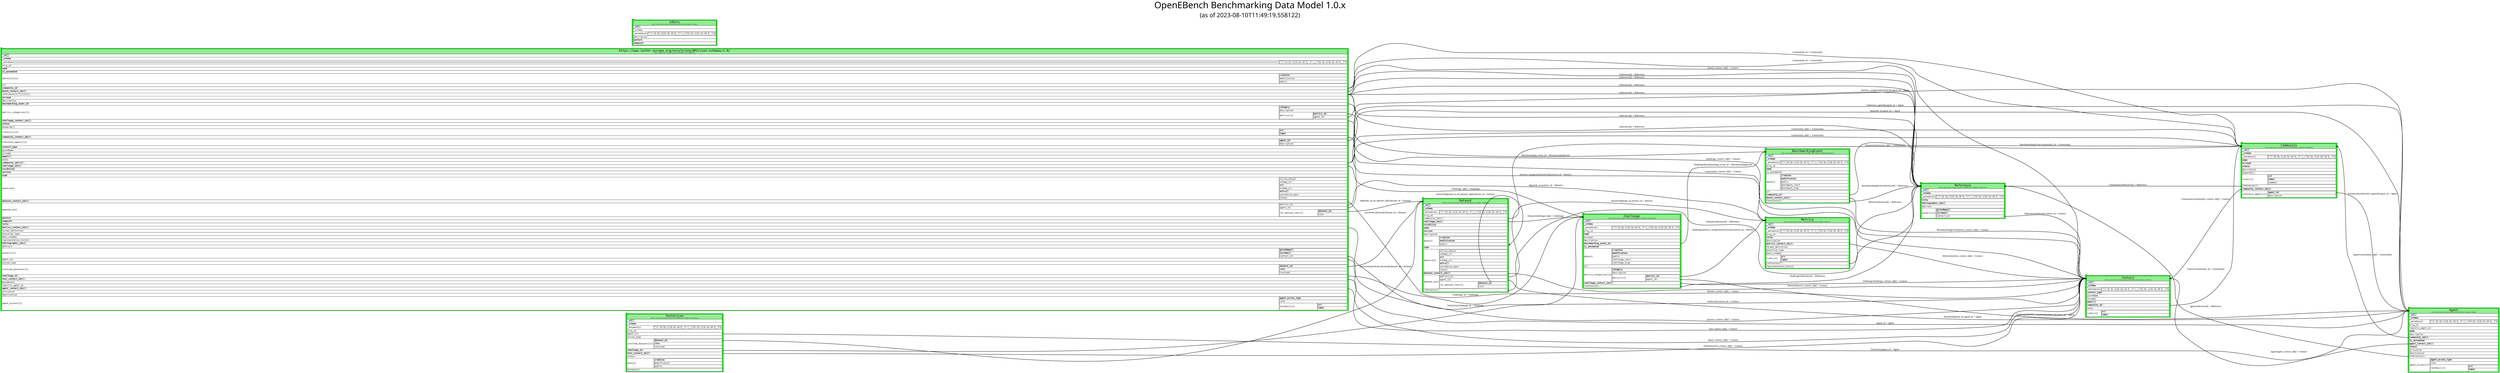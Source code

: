
digraph schemas {
	graph[ rankdir=LR, ranksep=2, fontsize=60, fontname="Sans-Serif", labelloc=t, label=< OpenEBench Benchmarking Data Model 1.0.x <br/> <font point-size="40">(as of 2023-08-10T11:49:19.558122)</font> >  ];
	node [shape=tab, style=filled, fillcolor="green"];
	edge [penwidth=2, fontname="Serif"];
	s0 [agenttip=<Bibliographic reference concept (IECHOR-EXCELERATE WP2 Benchmarking schemas)> label=<

<FONT FACE="Monospace">
<TABLE BORDER="0" CELLBORDER="1" CELLSPACING="0" BGCOLOR="white">
	<TR>
		<TD COLSPAN="2" ALIGN="CENTER" PORT="schema" BGCOLOR="lightgreen"><FONT POINT-SIZE="20">Reference</FONT><BR/><FONT POINT-SIZE="8">https://www.iechor-europe.org/excelerate/WP2/json-schemas/1.0/Reference</FONT></TD>
	</TR>
	<TR>
		<TD ALIGN="LEFT" PORT="a6526f25fbdfbb2678bba3fbc087623f3edb7400" COLSPAN="2"><B><FONT COLOR="BLUE">_id</FONT></B>🔑</TD>

	</TR>
	<TR>
		<TD ALIGN="LEFT" PORT="897345305386c908195d73766146bf456c4afa73" COLSPAN="2"><B>_schema</B></TD>

	</TR>
	<TR>

		<TD ALIGN="LEFT" PORT="f9c3cd13a7594ae0b3e7c5f757c69c929cc7935d">_metadata{}</TD>
		<TD BORDER="0"><TABLE BORDER="0" CELLBORDER="1" CELLSPACING="0">
	<TR>
		<TD ALIGN="LEFT" PORT="3145037cf1c7a0f1e063153c1edcfff754bdd957" COLSPAN="2">^(?:[A-Za-z][A-Za-z0-9_-]*:|_)?[A-Za-z][A-Za-z0-9_-]*$</TD>
	</TR>
</TABLE></TD>

	</TR>
	<TR>
		<TD ALIGN="LEFT" PORT="3c6de1b7dd91465d437ef415f94f36afc1fbc8a8" COLSPAN="2"><B>title</B></TD>

	</TR>
	<TR>
		<TD ALIGN="LEFT" PORT="bc0e6cb7503293bbf803d489cf582132e8a9ddc3" COLSPAN="2"><B>bibliographic_ids[]</B></TD>

	</TR>
	<TR>
		<TD ALIGN="LEFT" PORT="ec3ec33367ae71405e35bd1b8b9135d59e173c1a" COLSPAN="2">abstract</TD>

	</TR>
	<TR>

		<TD ALIGN="LEFT" PORT="9ed5229656b1a6f69aa66ee2f158ee85f18884e3">authors[]{}</TD>
		<TD BORDER="0"><TABLE BORDER="0" CELLBORDER="1" CELLSPACING="0">
	<TR>
		<TD ALIGN="LEFT" PORT="410af507bcaa37336cebb3d6471574f204041420" COLSPAN="2"><B>givenName[]</B></TD>

	</TR>
	<TR>
		<TD ALIGN="LEFT" PORT="0ce93177060ab21b8a97bd23434271d02b577a2a" COLSPAN="2"><B>surname[]</B></TD>

	</TR>
	<TR>
		<TD ALIGN="LEFT" PORT="9635a50c62ca20e8728abc4160594dbd11298586" COLSPAN="2"><I>contact_id</I>⎇</TD>
	</TR>
</TABLE></TD>
	</TR>
</TABLE></FONT>
>];
	s1 [agenttip=<Agent concept (IECHOR-EXCELERATE WP2 Benchmarking schemas)> label=<

<FONT FACE="Monospace">
<TABLE BORDER="0" CELLBORDER="1" CELLSPACING="0" BGCOLOR="white">
	<TR>
		<TD COLSPAN="2" ALIGN="CENTER" PORT="schema" BGCOLOR="lightgreen"><FONT POINT-SIZE="20">Agent</FONT><BR/><FONT POINT-SIZE="8">https://www.iechor-europe.org/excelerate/WP2/json-schemas/1.0/Agent</FONT></TD>
	</TR>
	<TR>
		<TD ALIGN="LEFT" PORT="a6526f25fbdfbb2678bba3fbc087623f3edb7400" COLSPAN="2"><B><FONT COLOR="BLUE">_id</FONT></B>🔑</TD>

	</TR>
	<TR>
		<TD ALIGN="LEFT" PORT="897345305386c908195d73766146bf456c4afa73" COLSPAN="2"><B>_schema</B></TD>

	</TR>
	<TR>

		<TD ALIGN="LEFT" PORT="f9c3cd13a7594ae0b3e7c5f757c69c929cc7935d">_metadata{}</TD>
		<TD BORDER="0"><TABLE BORDER="0" CELLBORDER="1" CELLSPACING="0">
	<TR>
		<TD ALIGN="LEFT" PORT="3145037cf1c7a0f1e063153c1edcfff754bdd957" COLSPAN="2">^(?:[A-Za-z][A-Za-z0-9_-]*:|_)?[A-Za-z][A-Za-z0-9_-]*$</TD>
	</TR>
</TABLE></TD>

	</TR>
	<TR>
		<TD ALIGN="LEFT" PORT="30441c468f1d2488efd5ee127d43ef666d4d9bb0" COLSPAN="2">orig_id</TD>

	</TR>
	<TR>
		<TD ALIGN="LEFT" PORT="802f9f2cf80dec7c8a7d7d2299a674888849a2c0" COLSPAN="2">registry_agent_id</TD>

	</TR>
	<TR>
		<TD ALIGN="LEFT" PORT="6ae999552a0d2dca14d62e2bc8b764d377b1dd6c" COLSPAN="2"><B>name</B></TD>

	</TR>
	<TR>
		<TD ALIGN="LEFT" PORT="cb329146a0dd0d566b0628744d67936558741ffa" COLSPAN="2">description</TD>

	</TR>
	<TR>
		<TD ALIGN="LEFT" PORT="a000d7838c58386e5ce0aa9bd1ed6e31945af038" COLSPAN="2"><B><I>community_ids[]</I></B>⎇</TD>

	</TR>
	<TR>
		<TD ALIGN="LEFT" PORT="5c61576919673ef2a5627e0a791a093d46ccc868" COLSPAN="2"><B>is_automated</B></TD>

	</TR>
	<TR>
		<TD ALIGN="LEFT" PORT="3185f78d03b48ce4999d6e2871efc649d82630ab" COLSPAN="2"><B><I>agent_contact_ids[]</I></B>⎇</TD>

	</TR>
	<TR>
		<TD ALIGN="LEFT" PORT="48a3661d846478fa991a825ebd10b78671444b5b" COLSPAN="2"><B>status</B></TD>

	</TR>
	<TR>
		<TD ALIGN="LEFT" PORT="6d183114493d1d4647e348df3e7c7aa0d05fa9db" COLSPAN="2">activation</TD>

	</TR>
	<TR>
		<TD ALIGN="LEFT" PORT="9ef4eb1e8a3ad2a645710bc45ad1d5b87d71d693" COLSPAN="2">deactivation</TD>

	</TR>
	<TR>
		<TD ALIGN="LEFT" PORT="c39a15eca335bf7d46851d0191f072729b2dc3ba" COLSPAN="2"><I>references[]</I>⎇</TD>

	</TR>
	<TR>

		<TD ALIGN="LEFT" PORT="e8d857268722de107b6ce542594561fe36ae346b">agent_access[]{}</TD>
		<TD BORDER="0"><TABLE BORDER="0" CELLBORDER="1" CELLSPACING="0">
	<TR>
		<TD ALIGN="LEFT" PORT="aee159f9553f533021d5fdaae9e397020e73bd1e" COLSPAN="2"><B>agent_access_type</B></TD>

	</TR>
	<TR>
		<TD ALIGN="LEFT" PORT="895a2ca9e60b90998e931f71cd0126ec9ee0015a" COLSPAN="2">link</TD>

	</TR>
	<TR>

		<TD ALIGN="LEFT" PORT="8671fc88acb32db4c0dee665a0eca72523ed10e2">techdocs[]{}</TD>
		<TD BORDER="0"><TABLE BORDER="0" CELLBORDER="1" CELLSPACING="0">
	<TR>
		<TD ALIGN="LEFT" PORT="bed52b4251fc52d5c91df077858205f13acce395" COLSPAN="2"><B>uri</B></TD>

	</TR>
	<TR>
		<TD ALIGN="LEFT" PORT="bb1dfbe911a8bb3e546d41b5be90ec6b8ca5d82c" COLSPAN="2"><B>label</B></TD>
	</TR>
</TABLE></TD>
	</TR>
</TABLE></TD>
	</TR>
</TABLE></FONT>
>];
	s2 [agenttip=<IECHOR-EXCELERATE WP2 Benchmarking schemas> label=<

<FONT FACE="Monospace">
<TABLE BORDER="0" CELLBORDER="1" CELLSPACING="0" BGCOLOR="white">
	<TR>
		<TD COLSPAN="2" ALIGN="CENTER" PORT="schema" BGCOLOR="lightgreen"><FONT POINT-SIZE="20">https://www.iechor-europe.org/excelerate/WP2/json-schemas/1.0/</FONT><BR/><FONT POINT-SIZE="8">https://www.iechor-europe.org/excelerate/WP2/json-schemas/1.0/</FONT></TD>
	</TR>
	<TR>
		<TD ALIGN="LEFT" PORT="a6526f25fbdfbb2678bba3fbc087623f3edb7400" COLSPAN="2"><B><FONT COLOR="BLUE">_id</FONT></B>🔑</TD>

	</TR>
	<TR>
		<TD ALIGN="LEFT" PORT="897345305386c908195d73766146bf456c4afa73" COLSPAN="2"><B>_schema</B></TD>

	</TR>
	<TR>

		<TD ALIGN="LEFT" PORT="f9c3cd13a7594ae0b3e7c5f757c69c929cc7935d">_metadata{}{}{}{}{}{}{}{}{}{}{}{}{}{}{}{}{}{}{}{}{}{}{}{}{}{}{}{}{}{}{}{}{}{}{}{}{}{}{}{}{}{}{}{}{}{}{}{}{}{}{}{}{}{}{}{}{}{}{}{}{}{}{}{}{}{}{}{}{}{}{}{}{}{}{}{}{}{}{}{}{}{}{}{}{}{}{}{}{}{}{}{}{}{}{}{}{}{}{}{}{}{}{}{}{}{}{}{}{}{}{}{}{}{}{}{}{}{}{}{}{}{}{}{}{}{}{}{}{}{}{}{}{}{}{}{}{}{}{}{}{}{}{}{}{}{}{}{}{}{}{}{}{}{}{}{}{}{}{}{}{}{}{}{}{}{}{}{}{}{}{}{}{}{}{}{}{}{}{}{}{}{}{}{}{}{}{}{}{}{}{}{}{}{}{}{}{}{}{}{}{}{}{}{}{}{}{}{}{}{}{}{}{}{}{}{}{}{}{}{}{}{}{}{}{}{}{}{}{}{}{}{}{}{}{}{}{}{}{}{}{}{}{}{}{}{}{}{}{}{}{}{}{}{}{}{}{}{}{}{}{}{}{}{}{}{}{}{}{}{}{}{}{}{}{}{}{}{}{}{}{}{}{}{}{}{}{}{}{}{}{}{}{}{}{}{}{}{}{}{}{}{}{}{}{}{}{}{}{}{}{}{}{}{}{}{}{}{}{}{}{}{}{}{}{}{}{}{}{}{}{}{}{}{}{}{}{}{}{}{}{}{}{}{}{}{}{}{}{}{}{}{}{}{}{}{}{}{}{}{}{}{}{}{}{}{}{}{}{}{}{}{}{}{}{}{}{}{}{}{}{}{}{}{}{}{}{}{}{}{}{}{}{}{}{}{}{}{}{}{}{}{}{}{}{}{}{}{}{}{}{}{}{}{}{}{}{}{}{}{}{}{}{}{}{}{}{}{}{}{}{}{}{}{}{}{}{}{}{}{}{}{}{}{}{}{}{}{}{}{}{}{}{}{}{}{}{}{}{}{}{}{}{}{}{}{}{}{}{}{}{}{}{}{}{}{}{}{}{}{}{}{}{}{}{}{}{}{}{}{}{}{}{}{}{}{}{}{}{}{}{}{}{}{}{}{}{}{}{}{}{}{}</TD>
		<TD BORDER="0"><TABLE BORDER="0" CELLBORDER="1" CELLSPACING="0">
	<TR>
		<TD ALIGN="LEFT" PORT="3145037cf1c7a0f1e063153c1edcfff754bdd957" COLSPAN="2">^(?:[A-Za-z][A-Za-z0-9_-]*:|_)?[A-Za-z][A-Za-z0-9_-]*$</TD>
	</TR>
</TABLE></TD>

	</TR>
	<TR>
		<TD ALIGN="LEFT" PORT="30441c468f1d2488efd5ee127d43ef666d4d9bb0" COLSPAN="2">orig_id</TD>

	</TR>
	<TR>
		<TD ALIGN="LEFT" PORT="6ae999552a0d2dca14d62e2bc8b764d377b1dd6c" COLSPAN="2"><B>name</B></TD>

	</TR>
	<TR>
		<TD ALIGN="LEFT" PORT="5c61576919673ef2a5627e0a791a093d46ccc868" COLSPAN="2"><B>is_automated</B></TD>

	</TR>
	<TR>

		<TD ALIGN="LEFT" PORT="c09a2565eb3e551d0b33b3f5111b7fd0b90263f4">dates{}{}{}{}</TD>
		<TD BORDER="0"><TABLE BORDER="0" CELLBORDER="1" CELLSPACING="0">
	<TR>
		<TD ALIGN="LEFT" PORT="9b2aac80fdd03e80812740a9017e10253aee4315" COLSPAN="2"><B>creation</B></TD>

	</TR>
	<TR>
		<TD ALIGN="LEFT" PORT="a273fcca90b9effb5bf6a680e3cc8fdd024e5b14" COLSPAN="2">modification</TD>

	</TR>
	<TR>
		<TD ALIGN="LEFT" PORT="bf8ff3c4a7e587f7ff90b6421810365bf58a078f" COLSPAN="2">public</TD>
	</TR>
</TABLE></TD>

	</TR>
	<TR>
		<TD ALIGN="LEFT" PORT="81736358b1645103ae83247b10c5f82af641ddfc" COLSPAN="2">url</TD>

	</TR>
	<TR>
		<TD ALIGN="LEFT" PORT="cae794115a383328e8923de41938846f4279e1cc" COLSPAN="2"><B><I>community_id</I></B>⎇</TD>

	</TR>
	<TR>
		<TD ALIGN="LEFT" PORT="0655626703bafeed898fc0f98c5ffa8aa4150469" COLSPAN="2"><B><I>bench_contact_ids[]</I></B>⎇</TD>

	</TR>
	<TR>
		<TD ALIGN="LEFT" PORT="c39a15eca335bf7d46851d0191f072729b2dc3ba" COLSPAN="2"><I>references[][][][][][]</I>⎇</TD>

	</TR>
	<TR>
		<TD ALIGN="LEFT" PORT="18b1ec962b2619762af0ec0fed21b2a539c0a2ad" COLSPAN="2"><B>acronym</B></TD>

	</TR>
	<TR>
		<TD ALIGN="LEFT" PORT="cb329146a0dd0d566b0628744d67936558741ffa" COLSPAN="2">description</TD>

	</TR>
	<TR>
		<TD ALIGN="LEFT" PORT="dc1123c31cff7870d735084397d1fd206cb0b4d8" COLSPAN="2"><B><I>benchmarking_event_id</I></B>⎇</TD>

	</TR>
	<TR>

		<TD ALIGN="LEFT" PORT="f9587cccacee2ddbc9c34ec9e5bf5ba5cdcbc7e1">metrics_categories[]{}</TD>
		<TD BORDER="0"><TABLE BORDER="0" CELLBORDER="1" CELLSPACING="0">
	<TR>
		<TD ALIGN="LEFT" PORT="ffd293af49e630776a2ffa043a6aabf7fd6f0c20" COLSPAN="2"><B>category</B></TD>

	</TR>
	<TR>
		<TD ALIGN="LEFT" PORT="d634bb0aca79b6e403dcf3febcc6ab6bc745e77e" COLSPAN="2">description</TD>

	</TR>
	<TR>

		<TD ALIGN="LEFT" PORT="a9454e6d7857f8c51f1be5f5b9c85df06382e801">metrics[]{}</TD>
		<TD BORDER="0"><TABLE BORDER="0" CELLBORDER="1" CELLSPACING="0">
	<TR>
		<TD ALIGN="LEFT" PORT="299a1c8f68372ddbdf7fd6771a6cf17462a2d216" COLSPAN="2"><B><I>metrics_id</I></B>⎇</TD>

	</TR>
	<TR>
		<TD ALIGN="LEFT" PORT="859f89ce6eef8a513ee2b567c9201e5e0a9272e1" COLSPAN="2"><I>agent_id</I>⎇</TD>
	</TR>
</TABLE></TD>
	</TR>
</TABLE></TD>

	</TR>
	<TR>
		<TD ALIGN="LEFT" PORT="b2b98dccf2ef52a52282130b38d891a9ae046965" COLSPAN="2"><B><I>challenge_contact_ids[]</I></B>⎇</TD>

	</TR>
	<TR>
		<TD ALIGN="LEFT" PORT="48a3661d846478fa991a825ebd10b78671444b5b" COLSPAN="2"><B>status</B></TD>

	</TR>
	<TR>
		<TD ALIGN="LEFT" PORT="e7a192d252351f64694d9a66ffeda6a1ed5d8869" COLSPAN="2">keywords[]</TD>

	</TR>
	<TR>

		<TD ALIGN="LEFT" PORT="76e907d22e6b4cd156a7680ff8dc2c10ed546ec0">links[][][]{}</TD>
		<TD BORDER="0"><TABLE BORDER="0" CELLBORDER="1" CELLSPACING="0">
	<TR>
		<TD ALIGN="LEFT" PORT="14a00c6ca3af63c1956875e601d78b382b865b4b" COLSPAN="2"><B>uri</B></TD>

	</TR>
	<TR>
		<TD ALIGN="LEFT" PORT="28a92bc708df9017bf774eeafecf6829f78e0509" COLSPAN="2"><B>label</B></TD>
	</TR>
</TABLE></TD>

	</TR>
	<TR>
		<TD ALIGN="LEFT" PORT="82e1f1f38a95723175f781e2e388d68de536caa8" COLSPAN="2"><B><I>community_contact_ids[]</I></B>⎇</TD>

	</TR>
	<TR>

		<TD ALIGN="LEFT" PORT="967540a250ee3d44e8f2b71630e6e357cc8d4721">reference_agents[]{}</TD>
		<TD BORDER="0"><TABLE BORDER="0" CELLBORDER="1" CELLSPACING="0">
	<TR>
		<TD ALIGN="LEFT" PORT="7fb8e6aa319208c147f18cccfa71c0fce40b895f" COLSPAN="2"><B><I>agent_id</I></B>⎇</TD>

	</TR>
	<TR>
		<TD ALIGN="LEFT" PORT="7820dd16bc30a14050bafc0d10b3a255cd132e87" COLSPAN="2">description</TD>
	</TR>
</TABLE></TD>

	</TR>
	<TR>
		<TD ALIGN="LEFT" PORT="5fd8dc11e0ec4b57364aaa0a6c40d5a26322baf8" COLSPAN="2"><B>contact_type</B></TD>

	</TR>
	<TR>
		<TD ALIGN="LEFT" PORT="527029febeff65eb5aa60dab1eb1d2cc6fc2beb9" COLSPAN="2">givenName</TD>

	</TR>
	<TR>
		<TD ALIGN="LEFT" PORT="81854c97713138b21edcb12d27c81e7aa99d57b2" COLSPAN="2">surname</TD>

	</TR>
	<TR>
		<TD ALIGN="LEFT" PORT="0b15bf6fa1e5bdabc9fde97a14bee63a5d5e62f6" COLSPAN="2"><B>email[]</B></TD>

	</TR>
	<TR>
		<TD ALIGN="LEFT" PORT="3add7b9612102f2a7dbe4ed4fe886e07e847c24d" COLSPAN="2">notes</TD>

	</TR>
	<TR>
		<TD ALIGN="LEFT" PORT="a000d7838c58386e5ce0aa9bd1ed6e31945af038" COLSPAN="2"><B><I>community_ids[][]</I></B>⎇</TD>

	</TR>
	<TR>
		<TD ALIGN="LEFT" PORT="c71e19113ad60db1f60739e65eb2e50b33abbace" COLSPAN="2"><B><I>challenge_ids[]</I></B>⎇</TD>

	</TR>
	<TR>
		<TD ALIGN="LEFT" PORT="70ef4adb6243a8757f5ac77a5cae9a726f406b98" COLSPAN="2"><B>visibility</B></TD>

	</TR>
	<TR>
		<TD ALIGN="LEFT" PORT="c692273deb2772da307ffe37041fef77bf4baa97" COLSPAN="2"><B>version</B></TD>

	</TR>
	<TR>
		<TD ALIGN="LEFT" PORT="d0a3e7f81a9885e99049d1cae0336d269d5e47a9" COLSPAN="2"><B>type</B></TD>

	</TR>
	<TR>

		<TD ALIGN="LEFT" PORT="2cb44ee1a4b3493ed71ae3b58f9e62d3c5c3cea6">datalink{}</TD>
		<TD BORDER="0"><TABLE BORDER="0" CELLBORDER="1" CELLSPACING="0">
	<TR>
		<TD ALIGN="LEFT" PORT="17d8fa01fd707251aa77a84c0e79193ff3fc48a8" COLSPAN="2">inline_data{}</TD>

	</TR>
	<TR>
		<TD ALIGN="LEFT" PORT="454d68ea19acc5bff74dd59d1b8a65cdf177bb0b" COLSPAN="2">schema_url</TD>

	</TR>
	<TR>
		<TD ALIGN="LEFT" PORT="d17799ce381bd89a46bd88c246e2b01bc386e117" COLSPAN="2"><B>uri</B></TD>

	</TR>
	<TR>
		<TD ALIGN="LEFT" PORT="f68906a67f9d91e0b94a9ccf62a3910c86bbf983" COLSPAN="2">schema_uri</TD>

	</TR>
	<TR>
		<TD ALIGN="LEFT" PORT="3dc0d86d737cc3d5e9c73927c66cac37749c8d6d" COLSPAN="2"><B>attrs[]</B></TD>

	</TR>
	<TR>
		<TD ALIGN="LEFT" PORT="a9ab224c9b1041ee051ef28913a91f237c495de1" COLSPAN="2">validation_date</TD>

	</TR>
	<TR>
		<TD ALIGN="LEFT" PORT="26e3506186b82989b3b2ff962d47671b045c0694" COLSPAN="2">status</TD>
	</TR>
</TABLE></TD>

	</TR>
	<TR>
		<TD ALIGN="LEFT" PORT="8b432edbbabc899fd0876bd36b7a73e9ec64a259" COLSPAN="2"><B><I>dataset_contact_ids[]</I></B>⎇</TD>

	</TR>
	<TR>

		<TD ALIGN="LEFT" PORT="0cb4f09a238f2a12115366c6de3f3a20d777cc6c">depends_on{}</TD>
		<TD BORDER="0"><TABLE BORDER="0" CELLBORDER="1" CELLSPACING="0">
	<TR>
		<TD ALIGN="LEFT" PORT="8a3e7ca7c2ed848734f80584b6ee62dc2b2bea55" COLSPAN="2"><I>metrics_id</I>⎇</TD>

	</TR>
	<TR>
		<TD ALIGN="LEFT" PORT="17e6cf4775729bf7dc0194921b0bb931400b2b28" COLSPAN="2"><I>agent_id</I>⎇</TD>

	</TR>
	<TR>

		<TD ALIGN="LEFT" PORT="4c0bb05a2c9a75e6e9c6cfe50118b7dc266a042c">rel_dataset_ids[]{}</TD>
		<TD BORDER="0"><TABLE BORDER="0" CELLBORDER="1" CELLSPACING="0">
	<TR>
		<TD ALIGN="LEFT" PORT="6cf5d36b3e1d9f63cfb89f7f2e63933d27ffbc21" COLSPAN="2"><B><I>dataset_id</I></B>⎇</TD>

	</TR>
	<TR>
		<TD ALIGN="LEFT" PORT="f259d888cf0cd2cae7d180777354c6e0399ae25b" COLSPAN="2">role</TD>
	</TR>
</TABLE></TD>
	</TR>
</TABLE></TD>

	</TR>
	<TR>
		<TD ALIGN="LEFT" PORT="91cc2e927b3bfb1d4477b744f7c70221ddb86ef1" COLSPAN="2"><B>pattern</B></TD>

	</TR>
	<TR>
		<TD ALIGN="LEFT" PORT="e13fe41b5c330dd923da91992ed0cedb7e30960f" COLSPAN="2"><B>endpoint</B></TD>

	</TR>
	<TR>
		<TD ALIGN="LEFT" PORT="3c6de1b7dd91465d437ef415f94f36afc1fbc8a8" COLSPAN="2"><B>title</B></TD>

	</TR>
	<TR>
		<TD ALIGN="LEFT" PORT="fdc4dabd062fc123464af2b8a1cb25aef1b341e2" COLSPAN="2"><B><I>metrics_contact_ids[]</I></B>⎇</TD>

	</TR>
	<TR>
		<TD ALIGN="LEFT" PORT="14bcc98c6a93ea880229b6c152855b8054de2301" COLSPAN="2">formal_definition</TD>

	</TR>
	<TR>
		<TD ALIGN="LEFT" PORT="9b2f75435ad18ec644b766411951bce8a734ee00" COLSPAN="2">execution_type</TD>

	</TR>
	<TR>
		<TD ALIGN="LEFT" PORT="5ee99406c06fcf0cadcf08c327a34be6cc24e53b" COLSPAN="2">data_schemas</TD>

	</TR>
	<TR>
		<TD ALIGN="LEFT" PORT="55d1bf45c8de9ee16f3a3199935c017c6781f420" COLSPAN="2">representation_hints{}</TD>

	</TR>
	<TR>
		<TD ALIGN="LEFT" PORT="bc0e6cb7503293bbf803d489cf582132e8a9ddc3" COLSPAN="2"><B>bibliographic_ids[]</B></TD>

	</TR>
	<TR>
		<TD ALIGN="LEFT" PORT="ec3ec33367ae71405e35bd1b8b9135d59e173c1a" COLSPAN="2">abstract</TD>

	</TR>
	<TR>

		<TD ALIGN="LEFT" PORT="9ed5229656b1a6f69aa66ee2f158ee85f18884e3">authors[]{}</TD>
		<TD BORDER="0"><TABLE BORDER="0" CELLBORDER="1" CELLSPACING="0">
	<TR>
		<TD ALIGN="LEFT" PORT="410af507bcaa37336cebb3d6471574f204041420" COLSPAN="2"><B>givenName[]</B></TD>

	</TR>
	<TR>
		<TD ALIGN="LEFT" PORT="0ce93177060ab21b8a97bd23434271d02b577a2a" COLSPAN="2"><B>surname[]</B></TD>

	</TR>
	<TR>
		<TD ALIGN="LEFT" PORT="9635a50c62ca20e8728abc4160594dbd11298586" COLSPAN="2"><I>contact_id</I>⎇</TD>
	</TR>
</TABLE></TD>

	</TR>
	<TR>
		<TD ALIGN="LEFT" PORT="3bf5b1016a384916073184f99b79e30358e17b70" COLSPAN="2"><I>agent_id</I>⎇</TD>

	</TR>
	<TR>
		<TD ALIGN="LEFT" PORT="11db75ea5697b4c806aedc073928a98e8dff594c" COLSPAN="2">action_type</TD>

	</TR>
	<TR>

		<TD ALIGN="LEFT" PORT="40ae789c4550f9b85e680d7427d955c7b07a2640">involved_datasets[]{}</TD>
		<TD BORDER="0"><TABLE BORDER="0" CELLBORDER="1" CELLSPACING="0">
	<TR>
		<TD ALIGN="LEFT" PORT="f4efc1aa77f68666528083fa796defcaad240e80" COLSPAN="2"><B><I>dataset_id</I></B>⎇</TD>

	</TR>
	<TR>
		<TD ALIGN="LEFT" PORT="a99108dd53cbbd93ea1483bd71065daa763ad3f7" COLSPAN="2"><B>role</B></TD>

	</TR>
	<TR>
		<TD ALIGN="LEFT" PORT="857de86cfac68053cf270ccea1c444bf5a21ab25" COLSPAN="2">received</TD>
	</TR>
</TABLE></TD>

	</TR>
	<TR>
		<TD ALIGN="LEFT" PORT="5f31455ad09ea6a836a06871b7ac59e8ea30cacd" COLSPAN="2"><B><I>challenge_id</I></B>⎇</TD>

	</TR>
	<TR>
		<TD ALIGN="LEFT" PORT="d92969e34debec47c6d4cf68a9207a242e093722" COLSPAN="2"><B><I>test_contact_ids[]</I></B>⎇</TD>

	</TR>
	<TR>
		<TD ALIGN="LEFT" PORT="4c24b2612e94e2ae622e54397663f2b7bf0a2e17" COLSPAN="2">metadata{}</TD>

	</TR>
	<TR>
		<TD ALIGN="LEFT" PORT="802f9f2cf80dec7c8a7d7d2299a674888849a2c0" COLSPAN="2">registry_agent_id</TD>

	</TR>
	<TR>
		<TD ALIGN="LEFT" PORT="3185f78d03b48ce4999d6e2871efc649d82630ab" COLSPAN="2"><B><I>agent_contact_ids[]</I></B>⎇</TD>

	</TR>
	<TR>
		<TD ALIGN="LEFT" PORT="6d183114493d1d4647e348df3e7c7aa0d05fa9db" COLSPAN="2">activation</TD>

	</TR>
	<TR>
		<TD ALIGN="LEFT" PORT="9ef4eb1e8a3ad2a645710bc45ad1d5b87d71d693" COLSPAN="2">deactivation</TD>

	</TR>
	<TR>

		<TD ALIGN="LEFT" PORT="e8d857268722de107b6ce542594561fe36ae346b">agent_access[]{}</TD>
		<TD BORDER="0"><TABLE BORDER="0" CELLBORDER="1" CELLSPACING="0">
	<TR>
		<TD ALIGN="LEFT" PORT="aee159f9553f533021d5fdaae9e397020e73bd1e" COLSPAN="2"><B>agent_access_type</B></TD>

	</TR>
	<TR>
		<TD ALIGN="LEFT" PORT="895a2ca9e60b90998e931f71cd0126ec9ee0015a" COLSPAN="2">link</TD>

	</TR>
	<TR>

		<TD ALIGN="LEFT" PORT="8671fc88acb32db4c0dee665a0eca72523ed10e2">techdocs[]{}</TD>
		<TD BORDER="0"><TABLE BORDER="0" CELLBORDER="1" CELLSPACING="0">
	<TR>
		<TD ALIGN="LEFT" PORT="bed52b4251fc52d5c91df077858205f13acce395" COLSPAN="2"><B>uri</B></TD>

	</TR>
	<TR>
		<TD ALIGN="LEFT" PORT="bb1dfbe911a8bb3e546d41b5be90ec6b8ca5d82c" COLSPAN="2"><B>label</B></TD>
	</TR>
</TABLE></TD>
	</TR>
</TABLE></TD>
	</TR>
</TABLE></FONT>
>];
	s3 [agenttip=<Benchmarking Event concept (IECHOR-EXCELERATE WP2 Benchmarking schemas)> label=<

<FONT FACE="Monospace">
<TABLE BORDER="0" CELLBORDER="1" CELLSPACING="0" BGCOLOR="white">
	<TR>
		<TD COLSPAN="2" ALIGN="CENTER" PORT="schema" BGCOLOR="lightgreen"><FONT POINT-SIZE="20">BenchmarkingEvent</FONT><BR/><FONT POINT-SIZE="8">https://www.iechor-europe.org/excelerate/WP2/json-schemas/1.0/BenchmarkingEvent</FONT></TD>
	</TR>
	<TR>
		<TD ALIGN="LEFT" PORT="a6526f25fbdfbb2678bba3fbc087623f3edb7400" COLSPAN="2"><B><FONT COLOR="BLUE">_id</FONT></B>🔑</TD>

	</TR>
	<TR>
		<TD ALIGN="LEFT" PORT="897345305386c908195d73766146bf456c4afa73" COLSPAN="2"><B>_schema</B></TD>

	</TR>
	<TR>

		<TD ALIGN="LEFT" PORT="f9c3cd13a7594ae0b3e7c5f757c69c929cc7935d">_metadata{}</TD>
		<TD BORDER="0"><TABLE BORDER="0" CELLBORDER="1" CELLSPACING="0">
	<TR>
		<TD ALIGN="LEFT" PORT="3145037cf1c7a0f1e063153c1edcfff754bdd957" COLSPAN="2">^(?:[A-Za-z][A-Za-z0-9_-]*:|_)?[A-Za-z][A-Za-z0-9_-]*$</TD>
	</TR>
</TABLE></TD>

	</TR>
	<TR>
		<TD ALIGN="LEFT" PORT="30441c468f1d2488efd5ee127d43ef666d4d9bb0" COLSPAN="2">orig_id</TD>

	</TR>
	<TR>
		<TD ALIGN="LEFT" PORT="6ae999552a0d2dca14d62e2bc8b764d377b1dd6c" COLSPAN="2"><B>name</B></TD>

	</TR>
	<TR>
		<TD ALIGN="LEFT" PORT="5c61576919673ef2a5627e0a791a093d46ccc868" COLSPAN="2">is_automated</TD>

	</TR>
	<TR>

		<TD ALIGN="LEFT" PORT="c09a2565eb3e551d0b33b3f5111b7fd0b90263f4">dates{}</TD>
		<TD BORDER="0"><TABLE BORDER="0" CELLBORDER="1" CELLSPACING="0">
	<TR>
		<TD ALIGN="LEFT" PORT="9b2aac80fdd03e80812740a9017e10253aee4315" COLSPAN="2"><B>creation</B></TD>

	</TR>
	<TR>
		<TD ALIGN="LEFT" PORT="a273fcca90b9effb5bf6a680e3cc8fdd024e5b14" COLSPAN="2"><B>modification</B></TD>

	</TR>
	<TR>
		<TD ALIGN="LEFT" PORT="bf8ff3c4a7e587f7ff90b6421810365bf58a078f" COLSPAN="2">public</TD>

	</TR>
	<TR>
		<TD ALIGN="LEFT" PORT="b985f91d6392f1b3ef6b1f0916bac5b75bce0614" COLSPAN="2">benchmark_start</TD>

	</TR>
	<TR>
		<TD ALIGN="LEFT" PORT="5824848603476c8a8b5bd57acf8bd5fa156b38bc" COLSPAN="2">benchmark_stop</TD>
	</TR>
</TABLE></TD>

	</TR>
	<TR>
		<TD ALIGN="LEFT" PORT="81736358b1645103ae83247b10c5f82af641ddfc" COLSPAN="2">url</TD>

	</TR>
	<TR>
		<TD ALIGN="LEFT" PORT="cae794115a383328e8923de41938846f4279e1cc" COLSPAN="2"><B><I>community_id</I></B>⎇</TD>

	</TR>
	<TR>
		<TD ALIGN="LEFT" PORT="0655626703bafeed898fc0f98c5ffa8aa4150469" COLSPAN="2"><B><I>bench_contact_ids[]</I></B>⎇</TD>

	</TR>
	<TR>
		<TD ALIGN="LEFT" PORT="c39a15eca335bf7d46851d0191f072729b2dc3ba" COLSPAN="2"><I>references[]</I>⎇</TD>
	</TR>
</TABLE></FONT>
>];
	s4 [agenttip=<Challenge concept (IECHOR-EXCELERATE WP2 Benchmarking schemas)> label=<

<FONT FACE="Monospace">
<TABLE BORDER="0" CELLBORDER="1" CELLSPACING="0" BGCOLOR="white">
	<TR>
		<TD COLSPAN="2" ALIGN="CENTER" PORT="schema" BGCOLOR="lightgreen"><FONT POINT-SIZE="20">Challenge</FONT><BR/><FONT POINT-SIZE="8">https://www.iechor-europe.org/excelerate/WP2/json-schemas/1.0/Challenge</FONT></TD>
	</TR>
	<TR>
		<TD ALIGN="LEFT" PORT="a6526f25fbdfbb2678bba3fbc087623f3edb7400" COLSPAN="2"><B><FONT COLOR="BLUE">_id</FONT></B>🔑</TD>

	</TR>
	<TR>
		<TD ALIGN="LEFT" PORT="897345305386c908195d73766146bf456c4afa73" COLSPAN="2"><B>_schema</B></TD>

	</TR>
	<TR>

		<TD ALIGN="LEFT" PORT="f9c3cd13a7594ae0b3e7c5f757c69c929cc7935d">_metadata{}</TD>
		<TD BORDER="0"><TABLE BORDER="0" CELLBORDER="1" CELLSPACING="0">
	<TR>
		<TD ALIGN="LEFT" PORT="3145037cf1c7a0f1e063153c1edcfff754bdd957" COLSPAN="2">^(?:[A-Za-z][A-Za-z0-9_-]*:|_)?[A-Za-z][A-Za-z0-9_-]*$</TD>
	</TR>
</TABLE></TD>

	</TR>
	<TR>
		<TD ALIGN="LEFT" PORT="30441c468f1d2488efd5ee127d43ef666d4d9bb0" COLSPAN="2">orig_id</TD>

	</TR>
	<TR>
		<TD ALIGN="LEFT" PORT="6ae999552a0d2dca14d62e2bc8b764d377b1dd6c" COLSPAN="2"><B>name</B></TD>

	</TR>
	<TR>
		<TD ALIGN="LEFT" PORT="18b1ec962b2619762af0ec0fed21b2a539c0a2ad" COLSPAN="2">acronym</TD>

	</TR>
	<TR>
		<TD ALIGN="LEFT" PORT="cb329146a0dd0d566b0628744d67936558741ffa" COLSPAN="2">description</TD>

	</TR>
	<TR>
		<TD ALIGN="LEFT" PORT="dc1123c31cff7870d735084397d1fd206cb0b4d8" COLSPAN="2"><B><I>benchmarking_event_id</I></B>⎇</TD>

	</TR>
	<TR>
		<TD ALIGN="LEFT" PORT="5c61576919673ef2a5627e0a791a093d46ccc868" COLSPAN="2"><B>is_automated</B></TD>

	</TR>
	<TR>

		<TD ALIGN="LEFT" PORT="c09a2565eb3e551d0b33b3f5111b7fd0b90263f4">dates{}</TD>
		<TD BORDER="0"><TABLE BORDER="0" CELLBORDER="1" CELLSPACING="0">
	<TR>
		<TD ALIGN="LEFT" PORT="9b2aac80fdd03e80812740a9017e10253aee4315" COLSPAN="2"><B>creation</B></TD>

	</TR>
	<TR>
		<TD ALIGN="LEFT" PORT="a273fcca90b9effb5bf6a680e3cc8fdd024e5b14" COLSPAN="2"><B>modification</B></TD>

	</TR>
	<TR>
		<TD ALIGN="LEFT" PORT="bf8ff3c4a7e587f7ff90b6421810365bf58a078f" COLSPAN="2">public</TD>

	</TR>
	<TR>
		<TD ALIGN="LEFT" PORT="69fd642c95ac4342bfbcbb67d99f1db99ea5453b" COLSPAN="2">challenge_start</TD>

	</TR>
	<TR>
		<TD ALIGN="LEFT" PORT="4d1bd588f2256adc0e8892a08ebf876d071aabb6" COLSPAN="2">challenge_stop</TD>
	</TR>
</TABLE></TD>

	</TR>
	<TR>
		<TD ALIGN="LEFT" PORT="81736358b1645103ae83247b10c5f82af641ddfc" COLSPAN="2">url</TD>

	</TR>
	<TR>

		<TD ALIGN="LEFT" PORT="f9587cccacee2ddbc9c34ec9e5bf5ba5cdcbc7e1">metrics_categories[]{}</TD>
		<TD BORDER="0"><TABLE BORDER="0" CELLBORDER="1" CELLSPACING="0">
	<TR>
		<TD ALIGN="LEFT" PORT="ffd293af49e630776a2ffa043a6aabf7fd6f0c20" COLSPAN="2"><B>category</B></TD>

	</TR>
	<TR>
		<TD ALIGN="LEFT" PORT="d634bb0aca79b6e403dcf3febcc6ab6bc745e77e" COLSPAN="2">description</TD>

	</TR>
	<TR>

		<TD ALIGN="LEFT" PORT="a9454e6d7857f8c51f1be5f5b9c85df06382e801">metrics[]{}</TD>
		<TD BORDER="0"><TABLE BORDER="0" CELLBORDER="1" CELLSPACING="0">
	<TR>
		<TD ALIGN="LEFT" PORT="299a1c8f68372ddbdf7fd6771a6cf17462a2d216" COLSPAN="2"><B><I>metrics_id</I></B>⎇</TD>

	</TR>
	<TR>
		<TD ALIGN="LEFT" PORT="859f89ce6eef8a513ee2b567c9201e5e0a9272e1" COLSPAN="2"><I>agent_id</I>⎇</TD>
	</TR>
</TABLE></TD>
	</TR>
</TABLE></TD>

	</TR>
	<TR>
		<TD ALIGN="LEFT" PORT="b2b98dccf2ef52a52282130b38d891a9ae046965" COLSPAN="2"><B><I>challenge_contact_ids[]</I></B>⎇</TD>

	</TR>
	<TR>
		<TD ALIGN="LEFT" PORT="c39a15eca335bf7d46851d0191f072729b2dc3ba" COLSPAN="2"><I>references[]</I>⎇</TD>
	</TR>
</TABLE></FONT>
>];
	s5 [agenttip=<Community concept (IECHOR-EXCELERATE WP2 Benchmarking schemas)> label=<

<FONT FACE="Monospace">
<TABLE BORDER="0" CELLBORDER="1" CELLSPACING="0" BGCOLOR="white">
	<TR>
		<TD COLSPAN="2" ALIGN="CENTER" PORT="schema" BGCOLOR="lightgreen"><FONT POINT-SIZE="20">Community</FONT><BR/><FONT POINT-SIZE="8">https://www.iechor-europe.org/excelerate/WP2/json-schemas/1.0/Community</FONT></TD>
	</TR>
	<TR>
		<TD ALIGN="LEFT" PORT="a6526f25fbdfbb2678bba3fbc087623f3edb7400" COLSPAN="2"><B><FONT COLOR="BLUE">_id</FONT></B>🔑</TD>

	</TR>
	<TR>
		<TD ALIGN="LEFT" PORT="897345305386c908195d73766146bf456c4afa73" COLSPAN="2"><B>_schema</B></TD>

	</TR>
	<TR>

		<TD ALIGN="LEFT" PORT="f9c3cd13a7594ae0b3e7c5f757c69c929cc7935d">_metadata{}</TD>
		<TD BORDER="0"><TABLE BORDER="0" CELLBORDER="1" CELLSPACING="0">
	<TR>
		<TD ALIGN="LEFT" PORT="3145037cf1c7a0f1e063153c1edcfff754bdd957" COLSPAN="2">^(?:[A-Za-z][A-Za-z0-9_-]*:|_)?[A-Za-z][A-Za-z0-9_-]*$</TD>
	</TR>
</TABLE></TD>

	</TR>
	<TR>
		<TD ALIGN="LEFT" PORT="6ae999552a0d2dca14d62e2bc8b764d377b1dd6c" COLSPAN="2"><B>name</B></TD>

	</TR>
	<TR>
		<TD ALIGN="LEFT" PORT="18b1ec962b2619762af0ec0fed21b2a539c0a2ad" COLSPAN="2"><B>acronym</B></TD>

	</TR>
	<TR>
		<TD ALIGN="LEFT" PORT="48a3661d846478fa991a825ebd10b78671444b5b" COLSPAN="2"><B>status</B></TD>

	</TR>
	<TR>
		<TD ALIGN="LEFT" PORT="cb329146a0dd0d566b0628744d67936558741ffa" COLSPAN="2">description</TD>

	</TR>
	<TR>
		<TD ALIGN="LEFT" PORT="e7a192d252351f64694d9a66ffeda6a1ed5d8869" COLSPAN="2">keywords[]</TD>

	</TR>
	<TR>

		<TD ALIGN="LEFT" PORT="76e907d22e6b4cd156a7680ff8dc2c10ed546ec0">links[]{}</TD>
		<TD BORDER="0"><TABLE BORDER="0" CELLBORDER="1" CELLSPACING="0">
	<TR>
		<TD ALIGN="LEFT" PORT="14a00c6ca3af63c1956875e601d78b382b865b4b" COLSPAN="2"><B>uri</B></TD>

	</TR>
	<TR>
		<TD ALIGN="LEFT" PORT="28a92bc708df9017bf774eeafecf6829f78e0509" COLSPAN="2"><B>label</B></TD>

	</TR>
	<TR>
		<TD ALIGN="LEFT" PORT="3fbe026d736e62987cbc9300bfcfe3af67ed0fa9" COLSPAN="2">comment</TD>
	</TR>
</TABLE></TD>

	</TR>
	<TR>
		<TD ALIGN="LEFT" PORT="c39a15eca335bf7d46851d0191f072729b2dc3ba" COLSPAN="2"><I>references[]</I>⎇</TD>

	</TR>
	<TR>
		<TD ALIGN="LEFT" PORT="82e1f1f38a95723175f781e2e388d68de536caa8" COLSPAN="2"><B><I>community_contact_ids[]</I></B>⎇</TD>

	</TR>
	<TR>

		<TD ALIGN="LEFT" PORT="967540a250ee3d44e8f2b71630e6e357cc8d4721">reference_agents[]{}</TD>
		<TD BORDER="0"><TABLE BORDER="0" CELLBORDER="1" CELLSPACING="0">
	<TR>
		<TD ALIGN="LEFT" PORT="7fb8e6aa319208c147f18cccfa71c0fce40b895f" COLSPAN="2"><B><I>agent_id</I></B>⎇</TD>

	</TR>
	<TR>
		<TD ALIGN="LEFT" PORT="7820dd16bc30a14050bafc0d10b3a255cd132e87" COLSPAN="2">description</TD>
	</TR>
</TABLE></TD>
	</TR>
</TABLE></FONT>
>];
	s6 [agenttip=<Contact concept (IECHOR-EXCELERATE WP2 Benchmarking schemas)> label=<

<FONT FACE="Monospace">
<TABLE BORDER="0" CELLBORDER="1" CELLSPACING="0" BGCOLOR="white">
	<TR>
		<TD COLSPAN="2" ALIGN="CENTER" PORT="schema" BGCOLOR="lightgreen"><FONT POINT-SIZE="20">Contact</FONT><BR/><FONT POINT-SIZE="8">https://www.iechor-europe.org/excelerate/WP2/json-schemas/1.0/Contact</FONT></TD>
	</TR>
	<TR>
		<TD ALIGN="LEFT" PORT="a6526f25fbdfbb2678bba3fbc087623f3edb7400" COLSPAN="2"><B><FONT COLOR="BLUE">_id</FONT></B>🔑</TD>

	</TR>
	<TR>
		<TD ALIGN="LEFT" PORT="897345305386c908195d73766146bf456c4afa73" COLSPAN="2"><B>_schema</B></TD>

	</TR>
	<TR>

		<TD ALIGN="LEFT" PORT="f9c3cd13a7594ae0b3e7c5f757c69c929cc7935d">_metadata{}</TD>
		<TD BORDER="0"><TABLE BORDER="0" CELLBORDER="1" CELLSPACING="0">
	<TR>
		<TD ALIGN="LEFT" PORT="3145037cf1c7a0f1e063153c1edcfff754bdd957" COLSPAN="2">^(?:[A-Za-z][A-Za-z0-9_-]*:|_)?[A-Za-z][A-Za-z0-9_-]*$</TD>
	</TR>
</TABLE></TD>

	</TR>
	<TR>
		<TD ALIGN="LEFT" PORT="5fd8dc11e0ec4b57364aaa0a6c40d5a26322baf8" COLSPAN="2"><B>contact_type</B></TD>

	</TR>
	<TR>
		<TD ALIGN="LEFT" PORT="527029febeff65eb5aa60dab1eb1d2cc6fc2beb9" COLSPAN="2">givenName</TD>

	</TR>
	<TR>
		<TD ALIGN="LEFT" PORT="81854c97713138b21edcb12d27c81e7aa99d57b2" COLSPAN="2">surname</TD>

	</TR>
	<TR>
		<TD ALIGN="LEFT" PORT="0b15bf6fa1e5bdabc9fde97a14bee63a5d5e62f6" COLSPAN="2"><B>email[]</B></TD>

	</TR>
	<TR>
		<TD ALIGN="LEFT" PORT="cae794115a383328e8923de41938846f4279e1cc" COLSPAN="2"><B><I>community_id</I></B>⎇</TD>

	</TR>
	<TR>
		<TD ALIGN="LEFT" PORT="3add7b9612102f2a7dbe4ed4fe886e07e847c24d" COLSPAN="2">notes</TD>

	</TR>
	<TR>

		<TD ALIGN="LEFT" PORT="76e907d22e6b4cd156a7680ff8dc2c10ed546ec0">links[]{}</TD>
		<TD BORDER="0"><TABLE BORDER="0" CELLBORDER="1" CELLSPACING="0">
	<TR>
		<TD ALIGN="LEFT" PORT="14a00c6ca3af63c1956875e601d78b382b865b4b" COLSPAN="2"><B>uri</B></TD>

	</TR>
	<TR>
		<TD ALIGN="LEFT" PORT="28a92bc708df9017bf774eeafecf6829f78e0509" COLSPAN="2"><B>label</B></TD>
	</TR>
</TABLE></TD>
	</TR>
</TABLE></FONT>
>];
	s7 [agenttip=<Metrics concept (IECHOR-EXCELERATE WP2 Benchmarking schemas)> label=<

<FONT FACE="Monospace">
<TABLE BORDER="0" CELLBORDER="1" CELLSPACING="0" BGCOLOR="white">
	<TR>
		<TD COLSPAN="2" ALIGN="CENTER" PORT="schema" BGCOLOR="lightgreen"><FONT POINT-SIZE="20">Metrics</FONT><BR/><FONT POINT-SIZE="8">https://www.iechor-europe.org/excelerate/WP2/json-schemas/1.0/Metrics</FONT></TD>
	</TR>
	<TR>
		<TD ALIGN="LEFT" PORT="a6526f25fbdfbb2678bba3fbc087623f3edb7400" COLSPAN="2"><B><FONT COLOR="BLUE">_id</FONT></B>🔑</TD>

	</TR>
	<TR>
		<TD ALIGN="LEFT" PORT="897345305386c908195d73766146bf456c4afa73" COLSPAN="2"><B>_schema</B></TD>

	</TR>
	<TR>

		<TD ALIGN="LEFT" PORT="f9c3cd13a7594ae0b3e7c5f757c69c929cc7935d">_metadata{}</TD>
		<TD BORDER="0"><TABLE BORDER="0" CELLBORDER="1" CELLSPACING="0">
	<TR>
		<TD ALIGN="LEFT" PORT="3145037cf1c7a0f1e063153c1edcfff754bdd957" COLSPAN="2">^(?:[A-Za-z][A-Za-z0-9_-]*:|_)?[A-Za-z][A-Za-z0-9_-]*$</TD>
	</TR>
</TABLE></TD>

	</TR>
	<TR>
		<TD ALIGN="LEFT" PORT="30441c468f1d2488efd5ee127d43ef666d4d9bb0" COLSPAN="2">orig_id</TD>

	</TR>
	<TR>
		<TD ALIGN="LEFT" PORT="3c6de1b7dd91465d437ef415f94f36afc1fbc8a8" COLSPAN="2"><B>title</B></TD>

	</TR>
	<TR>
		<TD ALIGN="LEFT" PORT="cb329146a0dd0d566b0628744d67936558741ffa" COLSPAN="2">description</TD>

	</TR>
	<TR>
		<TD ALIGN="LEFT" PORT="fdc4dabd062fc123464af2b8a1cb25aef1b341e2" COLSPAN="2"><B><I>metrics_contact_ids[]</I></B>⎇</TD>

	</TR>
	<TR>
		<TD ALIGN="LEFT" PORT="14bcc98c6a93ea880229b6c152855b8054de2301" COLSPAN="2">formal_definition</TD>

	</TR>
	<TR>
		<TD ALIGN="LEFT" PORT="9b2f75435ad18ec644b766411951bce8a734ee00" COLSPAN="2">execution_type</TD>

	</TR>
	<TR>
		<TD ALIGN="LEFT" PORT="5ee99406c06fcf0cadcf08c327a34be6cc24e53b" COLSPAN="2">data_schemas</TD>

	</TR>
	<TR>

		<TD ALIGN="LEFT" PORT="76e907d22e6b4cd156a7680ff8dc2c10ed546ec0">links[]{}</TD>
		<TD BORDER="0"><TABLE BORDER="0" CELLBORDER="1" CELLSPACING="0">
	<TR>
		<TD ALIGN="LEFT" PORT="14a00c6ca3af63c1956875e601d78b382b865b4b" COLSPAN="2"><B>uri</B></TD>

	</TR>
	<TR>
		<TD ALIGN="LEFT" PORT="28a92bc708df9017bf774eeafecf6829f78e0509" COLSPAN="2"><B>label</B></TD>
	</TR>
</TABLE></TD>

	</TR>
	<TR>
		<TD ALIGN="LEFT" PORT="c39a15eca335bf7d46851d0191f072729b2dc3ba" COLSPAN="2"><I>references[]</I>⎇</TD>

	</TR>
	<TR>
		<TD ALIGN="LEFT" PORT="55d1bf45c8de9ee16f3a3199935c017c6781f420" COLSPAN="2">representation_hints{}</TD>
	</TR>
</TABLE></FONT>
>];
	s8 [agenttip=<Test Action concept (IECHOR-EXCELERATE WP2 Benchmarking schemas)> label=<

<FONT FACE="Monospace">
<TABLE BORDER="0" CELLBORDER="1" CELLSPACING="0" BGCOLOR="white">
	<TR>
		<TD COLSPAN="2" ALIGN="CENTER" PORT="schema" BGCOLOR="lightgreen"><FONT POINT-SIZE="20">TestAction</FONT><BR/><FONT POINT-SIZE="8">https://www.iechor-europe.org/excelerate/WP2/json-schemas/1.0/TestAction</FONT></TD>
	</TR>
	<TR>
		<TD ALIGN="LEFT" PORT="a6526f25fbdfbb2678bba3fbc087623f3edb7400" COLSPAN="2"><B><FONT COLOR="BLUE">_id</FONT></B>🔑</TD>

	</TR>
	<TR>
		<TD ALIGN="LEFT" PORT="897345305386c908195d73766146bf456c4afa73" COLSPAN="2"><B>_schema</B></TD>

	</TR>
	<TR>

		<TD ALIGN="LEFT" PORT="f9c3cd13a7594ae0b3e7c5f757c69c929cc7935d">_metadata{}</TD>
		<TD BORDER="0"><TABLE BORDER="0" CELLBORDER="1" CELLSPACING="0">
	<TR>
		<TD ALIGN="LEFT" PORT="3145037cf1c7a0f1e063153c1edcfff754bdd957" COLSPAN="2">^(?:[A-Za-z][A-Za-z0-9_-]*:|_)?[A-Za-z][A-Za-z0-9_-]*$</TD>
	</TR>
</TABLE></TD>

	</TR>
	<TR>
		<TD ALIGN="LEFT" PORT="30441c468f1d2488efd5ee127d43ef666d4d9bb0" COLSPAN="2">orig_id</TD>

	</TR>
	<TR>
		<TD ALIGN="LEFT" PORT="3bf5b1016a384916073184f99b79e30358e17b70" COLSPAN="2"><I>agent_id</I>⎇</TD>

	</TR>
	<TR>
		<TD ALIGN="LEFT" PORT="11db75ea5697b4c806aedc073928a98e8dff594c" COLSPAN="2">action_type</TD>

	</TR>
	<TR>

		<TD ALIGN="LEFT" PORT="40ae789c4550f9b85e680d7427d955c7b07a2640">involved_datasets[]{}</TD>
		<TD BORDER="0"><TABLE BORDER="0" CELLBORDER="1" CELLSPACING="0">
	<TR>
		<TD ALIGN="LEFT" PORT="f4efc1aa77f68666528083fa796defcaad240e80" COLSPAN="2"><B><I>dataset_id</I></B>⎇</TD>

	</TR>
	<TR>
		<TD ALIGN="LEFT" PORT="a99108dd53cbbd93ea1483bd71065daa763ad3f7" COLSPAN="2"><B>role</B></TD>

	</TR>
	<TR>
		<TD ALIGN="LEFT" PORT="857de86cfac68053cf270ccea1c444bf5a21ab25" COLSPAN="2">received</TD>
	</TR>
</TABLE></TD>

	</TR>
	<TR>
		<TD ALIGN="LEFT" PORT="5f31455ad09ea6a836a06871b7ac59e8ea30cacd" COLSPAN="2"><B><I>challenge_id</I></B>⎇</TD>

	</TR>
	<TR>
		<TD ALIGN="LEFT" PORT="d92969e34debec47c6d4cf68a9207a242e093722" COLSPAN="2"><B><I>test_contact_ids[]</I></B>⎇</TD>

	</TR>
	<TR>
		<TD ALIGN="LEFT" PORT="48a3661d846478fa991a825ebd10b78671444b5b" COLSPAN="2">status</TD>

	</TR>
	<TR>

		<TD ALIGN="LEFT" PORT="c09a2565eb3e551d0b33b3f5111b7fd0b90263f4">dates{}</TD>
		<TD BORDER="0"><TABLE BORDER="0" CELLBORDER="1" CELLSPACING="0">
	<TR>
		<TD ALIGN="LEFT" PORT="9b2aac80fdd03e80812740a9017e10253aee4315" COLSPAN="2"><B>creation</B></TD>

	</TR>
	<TR>
		<TD ALIGN="LEFT" PORT="a273fcca90b9effb5bf6a680e3cc8fdd024e5b14" COLSPAN="2">modification</TD>

	</TR>
	<TR>
		<TD ALIGN="LEFT" PORT="bf8ff3c4a7e587f7ff90b6421810365bf58a078f" COLSPAN="2">public</TD>
	</TR>
</TABLE></TD>

	</TR>
	<TR>
		<TD ALIGN="LEFT" PORT="4c24b2612e94e2ae622e54397663f2b7bf0a2e17" COLSPAN="2">metadata{}</TD>
	</TR>
</TABLE></FONT>
>];
	s9 [agenttip=<Simple Namespace resolver for CURIE ids> label=<

<FONT FACE="Monospace">
<TABLE BORDER="0" CELLBORDER="1" CELLSPACING="0" BGCOLOR="white">
	<TR>
		<TD COLSPAN="2" ALIGN="CENTER" PORT="schema" BGCOLOR="lightgreen"><FONT POINT-SIZE="20">idSolv</FONT><BR/><FONT POINT-SIZE="8">https://www.iechor-europe.org/excelerate/WP2/json-schemas/1.0/idSolv</FONT></TD>
	</TR>
	<TR>
		<TD ALIGN="LEFT" PORT="a6526f25fbdfbb2678bba3fbc087623f3edb7400" COLSPAN="2"><B><FONT COLOR="BLUE">_id</FONT></B>🔑</TD>

	</TR>
	<TR>
		<TD ALIGN="LEFT" PORT="897345305386c908195d73766146bf456c4afa73" COLSPAN="2">_schema</TD>

	</TR>
	<TR>

		<TD ALIGN="LEFT" PORT="f9c3cd13a7594ae0b3e7c5f757c69c929cc7935d">_metadata{}</TD>
		<TD BORDER="0"><TABLE BORDER="0" CELLBORDER="1" CELLSPACING="0">
	<TR>
		<TD ALIGN="LEFT" PORT="3145037cf1c7a0f1e063153c1edcfff754bdd957" COLSPAN="2">^(?:[A-Za-z][A-Za-z0-9_-]*:|_)?[A-Za-z][A-Za-z0-9_-]*$</TD>
	</TR>
</TABLE></TD>

	</TR>
	<TR>
		<TD ALIGN="LEFT" PORT="cb329146a0dd0d566b0628744d67936558741ffa" COLSPAN="2">description</TD>

	</TR>
	<TR>
		<TD ALIGN="LEFT" PORT="91cc2e927b3bfb1d4477b744f7c70221ddb86ef1" COLSPAN="2"><B>pattern</B></TD>

	</TR>
	<TR>
		<TD ALIGN="LEFT" PORT="e13fe41b5c330dd923da91992ed0cedb7e30960f" COLSPAN="2"><B>endpoint</B></TD>
	</TR>
</TABLE></FONT>
>];
	s10 [agenttip=<Dataset concept (IECHOR-EXCELERATE WP2 Benchmarking schemas)> label=<

<FONT FACE="Monospace">
<TABLE BORDER="0" CELLBORDER="1" CELLSPACING="0" BGCOLOR="white">
	<TR>
		<TD COLSPAN="2" ALIGN="CENTER" PORT="schema" BGCOLOR="lightgreen"><FONT POINT-SIZE="20">Dataset</FONT><BR/><FONT POINT-SIZE="8">https://www.iechor-europe.org/excelerate/WP2/json-schemas/1.0/Dataset</FONT></TD>
	</TR>
	<TR>
		<TD ALIGN="LEFT" PORT="a6526f25fbdfbb2678bba3fbc087623f3edb7400" COLSPAN="2"><B><FONT COLOR="BLUE">_id</FONT></B>🔑</TD>

	</TR>
	<TR>
		<TD ALIGN="LEFT" PORT="897345305386c908195d73766146bf456c4afa73" COLSPAN="2"><B>_schema</B></TD>

	</TR>
	<TR>

		<TD ALIGN="LEFT" PORT="f9c3cd13a7594ae0b3e7c5f757c69c929cc7935d">_metadata{}</TD>
		<TD BORDER="0"><TABLE BORDER="0" CELLBORDER="1" CELLSPACING="0">
	<TR>
		<TD ALIGN="LEFT" PORT="3145037cf1c7a0f1e063153c1edcfff754bdd957" COLSPAN="2">^(?:[A-Za-z][A-Za-z0-9_-]*:|_)?[A-Za-z][A-Za-z0-9_-]*$</TD>
	</TR>
</TABLE></TD>

	</TR>
	<TR>
		<TD ALIGN="LEFT" PORT="30441c468f1d2488efd5ee127d43ef666d4d9bb0" COLSPAN="2">orig_id</TD>

	</TR>
	<TR>
		<TD ALIGN="LEFT" PORT="a000d7838c58386e5ce0aa9bd1ed6e31945af038" COLSPAN="2"><I>community_ids[]</I>⎇</TD>

	</TR>
	<TR>
		<TD ALIGN="LEFT" PORT="c71e19113ad60db1f60739e65eb2e50b33abbace" COLSPAN="2"><B><I>challenge_ids[]</I></B>⎇</TD>

	</TR>
	<TR>
		<TD ALIGN="LEFT" PORT="70ef4adb6243a8757f5ac77a5cae9a726f406b98" COLSPAN="2"><B>visibility</B></TD>

	</TR>
	<TR>
		<TD ALIGN="LEFT" PORT="6ae999552a0d2dca14d62e2bc8b764d377b1dd6c" COLSPAN="2"><B>name</B></TD>

	</TR>
	<TR>
		<TD ALIGN="LEFT" PORT="c692273deb2772da307ffe37041fef77bf4baa97" COLSPAN="2"><B>version</B></TD>

	</TR>
	<TR>
		<TD ALIGN="LEFT" PORT="cb329146a0dd0d566b0628744d67936558741ffa" COLSPAN="2">description</TD>

	</TR>
	<TR>

		<TD ALIGN="LEFT" PORT="c09a2565eb3e551d0b33b3f5111b7fd0b90263f4">dates{}</TD>
		<TD BORDER="0"><TABLE BORDER="0" CELLBORDER="1" CELLSPACING="0">
	<TR>
		<TD ALIGN="LEFT" PORT="9b2aac80fdd03e80812740a9017e10253aee4315" COLSPAN="2"><B>creation</B></TD>

	</TR>
	<TR>
		<TD ALIGN="LEFT" PORT="a273fcca90b9effb5bf6a680e3cc8fdd024e5b14" COLSPAN="2"><B>modification</B></TD>

	</TR>
	<TR>
		<TD ALIGN="LEFT" PORT="bf8ff3c4a7e587f7ff90b6421810365bf58a078f" COLSPAN="2">public</TD>
	</TR>
</TABLE></TD>

	</TR>
	<TR>
		<TD ALIGN="LEFT" PORT="d0a3e7f81a9885e99049d1cae0336d269d5e47a9" COLSPAN="2"><B>type</B></TD>

	</TR>
	<TR>

		<TD ALIGN="LEFT" PORT="2cb44ee1a4b3493ed71ae3b58f9e62d3c5c3cea6">datalink{}</TD>
		<TD BORDER="0"><TABLE BORDER="0" CELLBORDER="1" CELLSPACING="0">
	<TR>
		<TD ALIGN="LEFT" PORT="17d8fa01fd707251aa77a84c0e79193ff3fc48a8" COLSPAN="2">inline_data{}</TD>

	</TR>
	<TR>
		<TD ALIGN="LEFT" PORT="454d68ea19acc5bff74dd59d1b8a65cdf177bb0b" COLSPAN="2">schema_url</TD>

	</TR>
	<TR>
		<TD ALIGN="LEFT" PORT="d17799ce381bd89a46bd88c246e2b01bc386e117" COLSPAN="2"><B>uri</B></TD>

	</TR>
	<TR>
		<TD ALIGN="LEFT" PORT="f68906a67f9d91e0b94a9ccf62a3910c86bbf983" COLSPAN="2">schema_uri</TD>

	</TR>
	<TR>
		<TD ALIGN="LEFT" PORT="3dc0d86d737cc3d5e9c73927c66cac37749c8d6d" COLSPAN="2"><B>attrs[]</B></TD>

	</TR>
	<TR>
		<TD ALIGN="LEFT" PORT="a9ab224c9b1041ee051ef28913a91f237c495de1" COLSPAN="2">validation_date</TD>

	</TR>
	<TR>
		<TD ALIGN="LEFT" PORT="26e3506186b82989b3b2ff962d47671b045c0694" COLSPAN="2">status</TD>
	</TR>
</TABLE></TD>

	</TR>
	<TR>
		<TD ALIGN="LEFT" PORT="8b432edbbabc899fd0876bd36b7a73e9ec64a259" COLSPAN="2"><B><I>dataset_contact_ids[]</I></B>⎇</TD>

	</TR>
	<TR>

		<TD ALIGN="LEFT" PORT="0cb4f09a238f2a12115366c6de3f3a20d777cc6c">depends_on{}</TD>
		<TD BORDER="0"><TABLE BORDER="0" CELLBORDER="1" CELLSPACING="0">
	<TR>
		<TD ALIGN="LEFT" PORT="8a3e7ca7c2ed848734f80584b6ee62dc2b2bea55" COLSPAN="2"><I>metrics_id</I>⎇</TD>

	</TR>
	<TR>
		<TD ALIGN="LEFT" PORT="17e6cf4775729bf7dc0194921b0bb931400b2b28" COLSPAN="2"><I>agent_id</I>⎇</TD>

	</TR>
	<TR>

		<TD ALIGN="LEFT" PORT="4c0bb05a2c9a75e6e9c6cfe50118b7dc266a042c">rel_dataset_ids[]{}</TD>
		<TD BORDER="0"><TABLE BORDER="0" CELLBORDER="1" CELLSPACING="0">
	<TR>
		<TD ALIGN="LEFT" PORT="6cf5d36b3e1d9f63cfb89f7f2e63933d27ffbc21" COLSPAN="2"><B><I>dataset_id</I></B>⎇</TD>

	</TR>
	<TR>
		<TD ALIGN="LEFT" PORT="f259d888cf0cd2cae7d180777354c6e0399ae25b" COLSPAN="2">role</TD>
	</TR>
</TABLE></TD>
	</TR>
</TABLE></TD>

	</TR>
	<TR>
		<TD ALIGN="LEFT" PORT="c39a15eca335bf7d46851d0191f072729b2dc3ba" COLSPAN="2"><I>references[]</I>⎇</TD>
	</TR>
</TABLE></FONT>
>];
	s0:"9635a50c62ca20e8728abc4160594dbd11298586" -> s6:schema [label=<Reference/authors&#91;&#93;.contact_id -&gt; Contact> agenttip=<Reference/authors&#91;&#93;.contact_id -&gt; Contact> ];
	s1:"a000d7838c58386e5ce0aa9bd1ed6e31945af038" -> s5:schema [label=<Agent/community_ids&#91;&#93; -&gt; Community> agenttip=<Agent/community_ids&#91;&#93; -&gt; Community> ];
	s1:"3185f78d03b48ce4999d6e2871efc649d82630ab" -> s6:schema [label=<Agent/agent_contact_ids&#91;&#93; -&gt; Contact> agenttip=<Agent/agent_contact_ids&#91;&#93; -&gt; Contact> ];
	s1:"c39a15eca335bf7d46851d0191f072729b2dc3ba" -> s0:schema [label=<Agent/references&#91;&#93; -&gt; Reference> agenttip=<Agent/references&#91;&#93; -&gt; Reference> ];
	s2:"cae794115a383328e8923de41938846f4279e1cc" -> s5:schema [label=</community_id -&gt; Community> agenttip=</community_id -&gt; Community> ];
	s2:"0655626703bafeed898fc0f98c5ffa8aa4150469" -> s6:schema [label=</bench_contact_ids&#91;&#93; -&gt; Contact> agenttip=</bench_contact_ids&#91;&#93; -&gt; Contact> ];
	s2:"c39a15eca335bf7d46851d0191f072729b2dc3ba" -> s0:schema [label=</references&#91;&#93; -&gt; Reference> agenttip=</references&#91;&#93; -&gt; Reference> ];
	s2:"dc1123c31cff7870d735084397d1fd206cb0b4d8" -> s3:schema [label=</benchmarking_event_id -&gt; BenchmarkingEvent> agenttip=</benchmarking_event_id -&gt; BenchmarkingEvent> ];
	s2:"299a1c8f68372ddbdf7fd6771a6cf17462a2d216" -> s7:schema [label=</metrics_categories&#91;&#93;.metrics&#91;&#93;.metrics_id -&gt; Metrics> agenttip=</metrics_categories&#91;&#93;.metrics&#91;&#93;.metrics_id -&gt; Metrics> ];
	s2:"859f89ce6eef8a513ee2b567c9201e5e0a9272e1" -> s1:schema [label=</metrics_categories&#91;&#93;.metrics&#91;&#93;.agent_id -&gt; Agent> agenttip=</metrics_categories&#91;&#93;.metrics&#91;&#93;.agent_id -&gt; Agent> ];
	s2:"b2b98dccf2ef52a52282130b38d891a9ae046965" -> s6:schema [label=</challenge_contact_ids&#91;&#93; -&gt; Contact> agenttip=</challenge_contact_ids&#91;&#93; -&gt; Contact> ];
	s2:"c39a15eca335bf7d46851d0191f072729b2dc3ba" -> s0:schema [label=</references&#91;&#93; -&gt; Reference> agenttip=</references&#91;&#93; -&gt; Reference> ];
	s2:"c39a15eca335bf7d46851d0191f072729b2dc3ba" -> s0:schema [label=</references&#91;&#93; -&gt; Reference> agenttip=</references&#91;&#93; -&gt; Reference> ];
	s2:"82e1f1f38a95723175f781e2e388d68de536caa8" -> s6:schema [label=</community_contact_ids&#91;&#93; -&gt; Contact> agenttip=</community_contact_ids&#91;&#93; -&gt; Contact> ];
	s2:"7fb8e6aa319208c147f18cccfa71c0fce40b895f" -> s1:schema [label=</reference_agents&#91;&#93;.agent_id -&gt; Agent> agenttip=</reference_agents&#91;&#93;.agent_id -&gt; Agent> ];
	s2:"cae794115a383328e8923de41938846f4279e1cc" -> s5:schema [label=</community_id -&gt; Community> agenttip=</community_id -&gt; Community> ];
	s2:"a000d7838c58386e5ce0aa9bd1ed6e31945af038" -> s5:schema [label=</community_ids&#91;&#93; -&gt; Community> agenttip=</community_ids&#91;&#93; -&gt; Community> ];
	s2:"c71e19113ad60db1f60739e65eb2e50b33abbace" -> s4:schema [label=</challenge_ids&#91;&#93; -&gt; Challenge> agenttip=</challenge_ids&#91;&#93; -&gt; Challenge> ];
	s2:"8b432edbbabc899fd0876bd36b7a73e9ec64a259" -> s6:schema [label=</dataset_contact_ids&#91;&#93; -&gt; Contact> agenttip=</dataset_contact_ids&#91;&#93; -&gt; Contact> ];
	s2:"8a3e7ca7c2ed848734f80584b6ee62dc2b2bea55" -> s7:schema [label=</depends_on.metrics_id -&gt; Metrics> agenttip=</depends_on.metrics_id -&gt; Metrics> ];
	s2:"17e6cf4775729bf7dc0194921b0bb931400b2b28" -> s1:schema [label=</depends_on.agent_id -&gt; Agent> agenttip=</depends_on.agent_id -&gt; Agent> ];
	s2:"6cf5d36b3e1d9f63cfb89f7f2e63933d27ffbc21" -> s10:schema [label=</depends_on.rel_dataset_ids&#91;&#93;.dataset_id -&gt; Dataset> agenttip=</depends_on.rel_dataset_ids&#91;&#93;.dataset_id -&gt; Dataset> ];
	s2:"c39a15eca335bf7d46851d0191f072729b2dc3ba" -> s0:schema [label=</references&#91;&#93; -&gt; Reference> agenttip=</references&#91;&#93; -&gt; Reference> ];
	s2:"fdc4dabd062fc123464af2b8a1cb25aef1b341e2" -> s6:schema [label=</metrics_contact_ids&#91;&#93; -&gt; Contact> agenttip=</metrics_contact_ids&#91;&#93; -&gt; Contact> ];
	s2:"c39a15eca335bf7d46851d0191f072729b2dc3ba" -> s0:schema [label=</references&#91;&#93; -&gt; Reference> agenttip=</references&#91;&#93; -&gt; Reference> ];
	s2:"9635a50c62ca20e8728abc4160594dbd11298586" -> s6:schema [label=</authors&#91;&#93;.contact_id -&gt; Contact> agenttip=</authors&#91;&#93;.contact_id -&gt; Contact> ];
	s2:"3bf5b1016a384916073184f99b79e30358e17b70" -> s1:schema [label=</agent_id -&gt; Agent> agenttip=</agent_id -&gt; Agent> ];
	s2:"f4efc1aa77f68666528083fa796defcaad240e80" -> s10:schema [label=</involved_datasets&#91;&#93;.dataset_id -&gt; Dataset> agenttip=</involved_datasets&#91;&#93;.dataset_id -&gt; Dataset> ];
	s2:"5f31455ad09ea6a836a06871b7ac59e8ea30cacd" -> s4:schema [label=</challenge_id -&gt; Challenge> agenttip=</challenge_id -&gt; Challenge> ];
	s2:"d92969e34debec47c6d4cf68a9207a242e093722" -> s6:schema [label=</test_contact_ids&#91;&#93; -&gt; Contact> agenttip=</test_contact_ids&#91;&#93; -&gt; Contact> ];
	s2:"a000d7838c58386e5ce0aa9bd1ed6e31945af038" -> s5:schema [label=</community_ids&#91;&#93; -&gt; Community> agenttip=</community_ids&#91;&#93; -&gt; Community> ];
	s2:"3185f78d03b48ce4999d6e2871efc649d82630ab" -> s6:schema [label=</agent_contact_ids&#91;&#93; -&gt; Contact> agenttip=</agent_contact_ids&#91;&#93; -&gt; Contact> ];
	s2:"c39a15eca335bf7d46851d0191f072729b2dc3ba" -> s0:schema [label=</references&#91;&#93; -&gt; Reference> agenttip=</references&#91;&#93; -&gt; Reference> ];
	s3:"cae794115a383328e8923de41938846f4279e1cc" -> s5:schema [label=<BenchmarkingEvent/community_id -&gt; Community> agenttip=<BenchmarkingEvent/community_id -&gt; Community> ];
	s3:"0655626703bafeed898fc0f98c5ffa8aa4150469" -> s6:schema [label=<BenchmarkingEvent/bench_contact_ids&#91;&#93; -&gt; Contact> agenttip=<BenchmarkingEvent/bench_contact_ids&#91;&#93; -&gt; Contact> ];
	s3:"c39a15eca335bf7d46851d0191f072729b2dc3ba" -> s0:schema [label=<BenchmarkingEvent/references&#91;&#93; -&gt; Reference> agenttip=<BenchmarkingEvent/references&#91;&#93; -&gt; Reference> ];
	s4:"dc1123c31cff7870d735084397d1fd206cb0b4d8" -> s3:schema [label=<Challenge/benchmarking_event_id -&gt; BenchmarkingEvent> agenttip=<Challenge/benchmarking_event_id -&gt; BenchmarkingEvent> ];
	s4:"299a1c8f68372ddbdf7fd6771a6cf17462a2d216" -> s7:schema [label=<Challenge/metrics_categories&#91;&#93;.metrics&#91;&#93;.metrics_id -&gt; Metrics> agenttip=<Challenge/metrics_categories&#91;&#93;.metrics&#91;&#93;.metrics_id -&gt; Metrics> ];
	s4:"859f89ce6eef8a513ee2b567c9201e5e0a9272e1" -> s1:schema [label=<Challenge/metrics_categories&#91;&#93;.metrics&#91;&#93;.agent_id -&gt; Agent> agenttip=<Challenge/metrics_categories&#91;&#93;.metrics&#91;&#93;.agent_id -&gt; Agent> ];
	s4:"b2b98dccf2ef52a52282130b38d891a9ae046965" -> s6:schema [label=<Challenge/challenge_contact_ids&#91;&#93; -&gt; Contact> agenttip=<Challenge/challenge_contact_ids&#91;&#93; -&gt; Contact> ];
	s4:"c39a15eca335bf7d46851d0191f072729b2dc3ba" -> s0:schema [label=<Challenge/references&#91;&#93; -&gt; Reference> agenttip=<Challenge/references&#91;&#93; -&gt; Reference> ];
	s5:"c39a15eca335bf7d46851d0191f072729b2dc3ba" -> s0:schema [label=<Community/references&#91;&#93; -&gt; Reference> agenttip=<Community/references&#91;&#93; -&gt; Reference> ];
	s5:"82e1f1f38a95723175f781e2e388d68de536caa8" -> s6:schema [label=<Community/community_contact_ids&#91;&#93; -&gt; Contact> agenttip=<Community/community_contact_ids&#91;&#93; -&gt; Contact> ];
	s5:"7fb8e6aa319208c147f18cccfa71c0fce40b895f" -> s1:schema [label=<Community/reference_agents&#91;&#93;.agent_id -&gt; Agent> agenttip=<Community/reference_agents&#91;&#93;.agent_id -&gt; Agent> ];
	s6:"cae794115a383328e8923de41938846f4279e1cc" -> s5:schema [label=<Contact/community_id -&gt; Community> agenttip=<Contact/community_id -&gt; Community> ];
	s7:"fdc4dabd062fc123464af2b8a1cb25aef1b341e2" -> s6:schema [label=<Metrics/metrics_contact_ids&#91;&#93; -&gt; Contact> agenttip=<Metrics/metrics_contact_ids&#91;&#93; -&gt; Contact> ];
	s7:"c39a15eca335bf7d46851d0191f072729b2dc3ba" -> s0:schema [label=<Metrics/references&#91;&#93; -&gt; Reference> agenttip=<Metrics/references&#91;&#93; -&gt; Reference> ];
	s8:"3bf5b1016a384916073184f99b79e30358e17b70" -> s1:schema [label=<TestAction/agent_id -&gt; Agent> agenttip=<TestAction/agent_id -&gt; Agent> ];
	s8:"f4efc1aa77f68666528083fa796defcaad240e80" -> s10:schema [label=<TestAction/involved_datasets&#91;&#93;.dataset_id -&gt; Dataset> agenttip=<TestAction/involved_datasets&#91;&#93;.dataset_id -&gt; Dataset> ];
	s8:"5f31455ad09ea6a836a06871b7ac59e8ea30cacd" -> s4:schema [label=<TestAction/challenge_id -&gt; Challenge> agenttip=<TestAction/challenge_id -&gt; Challenge> ];
	s8:"d92969e34debec47c6d4cf68a9207a242e093722" -> s6:schema [label=<TestAction/test_contact_ids&#91;&#93; -&gt; Contact> agenttip=<TestAction/test_contact_ids&#91;&#93; -&gt; Contact> ];
	s10:"a000d7838c58386e5ce0aa9bd1ed6e31945af038" -> s5:schema [label=<Dataset/community_ids&#91;&#93; -&gt; Community> agenttip=<Dataset/community_ids&#91;&#93; -&gt; Community> ];
	s10:"c71e19113ad60db1f60739e65eb2e50b33abbace" -> s4:schema [label=<Dataset/challenge_ids&#91;&#93; -&gt; Challenge> agenttip=<Dataset/challenge_ids&#91;&#93; -&gt; Challenge> ];
	s10:"8b432edbbabc899fd0876bd36b7a73e9ec64a259" -> s6:schema [label=<Dataset/dataset_contact_ids&#91;&#93; -&gt; Contact> agenttip=<Dataset/dataset_contact_ids&#91;&#93; -&gt; Contact> ];
	s10:"8a3e7ca7c2ed848734f80584b6ee62dc2b2bea55" -> s7:schema [label=<Dataset/depends_on.metrics_id -&gt; Metrics> agenttip=<Dataset/depends_on.metrics_id -&gt; Metrics> ];
	s10:"17e6cf4775729bf7dc0194921b0bb931400b2b28" -> s1:schema [label=<Dataset/depends_on.agent_id -&gt; Agent> agenttip=<Dataset/depends_on.agent_id -&gt; Agent> ];
	s10:"6cf5d36b3e1d9f63cfb89f7f2e63933d27ffbc21" -> s10:schema [label=<Dataset/depends_on.rel_dataset_ids&#91;&#93;.dataset_id -&gt; Dataset> agenttip=<Dataset/depends_on.rel_dataset_ids&#91;&#93;.dataset_id -&gt; Dataset>  headport=e];
	s10:"c39a15eca335bf7d46851d0191f072729b2dc3ba" -> s0:schema [label=<Dataset/references&#91;&#93; -&gt; Reference> agenttip=<Dataset/references&#91;&#93; -&gt; Reference> ];

}
